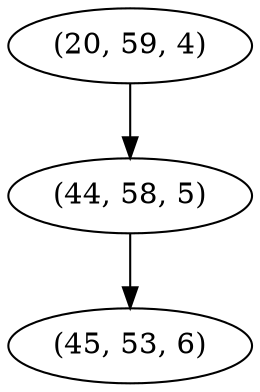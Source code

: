 digraph tree {
    "(20, 59, 4)";
    "(44, 58, 5)";
    "(45, 53, 6)";
    "(20, 59, 4)" -> "(44, 58, 5)";
    "(44, 58, 5)" -> "(45, 53, 6)";
}
